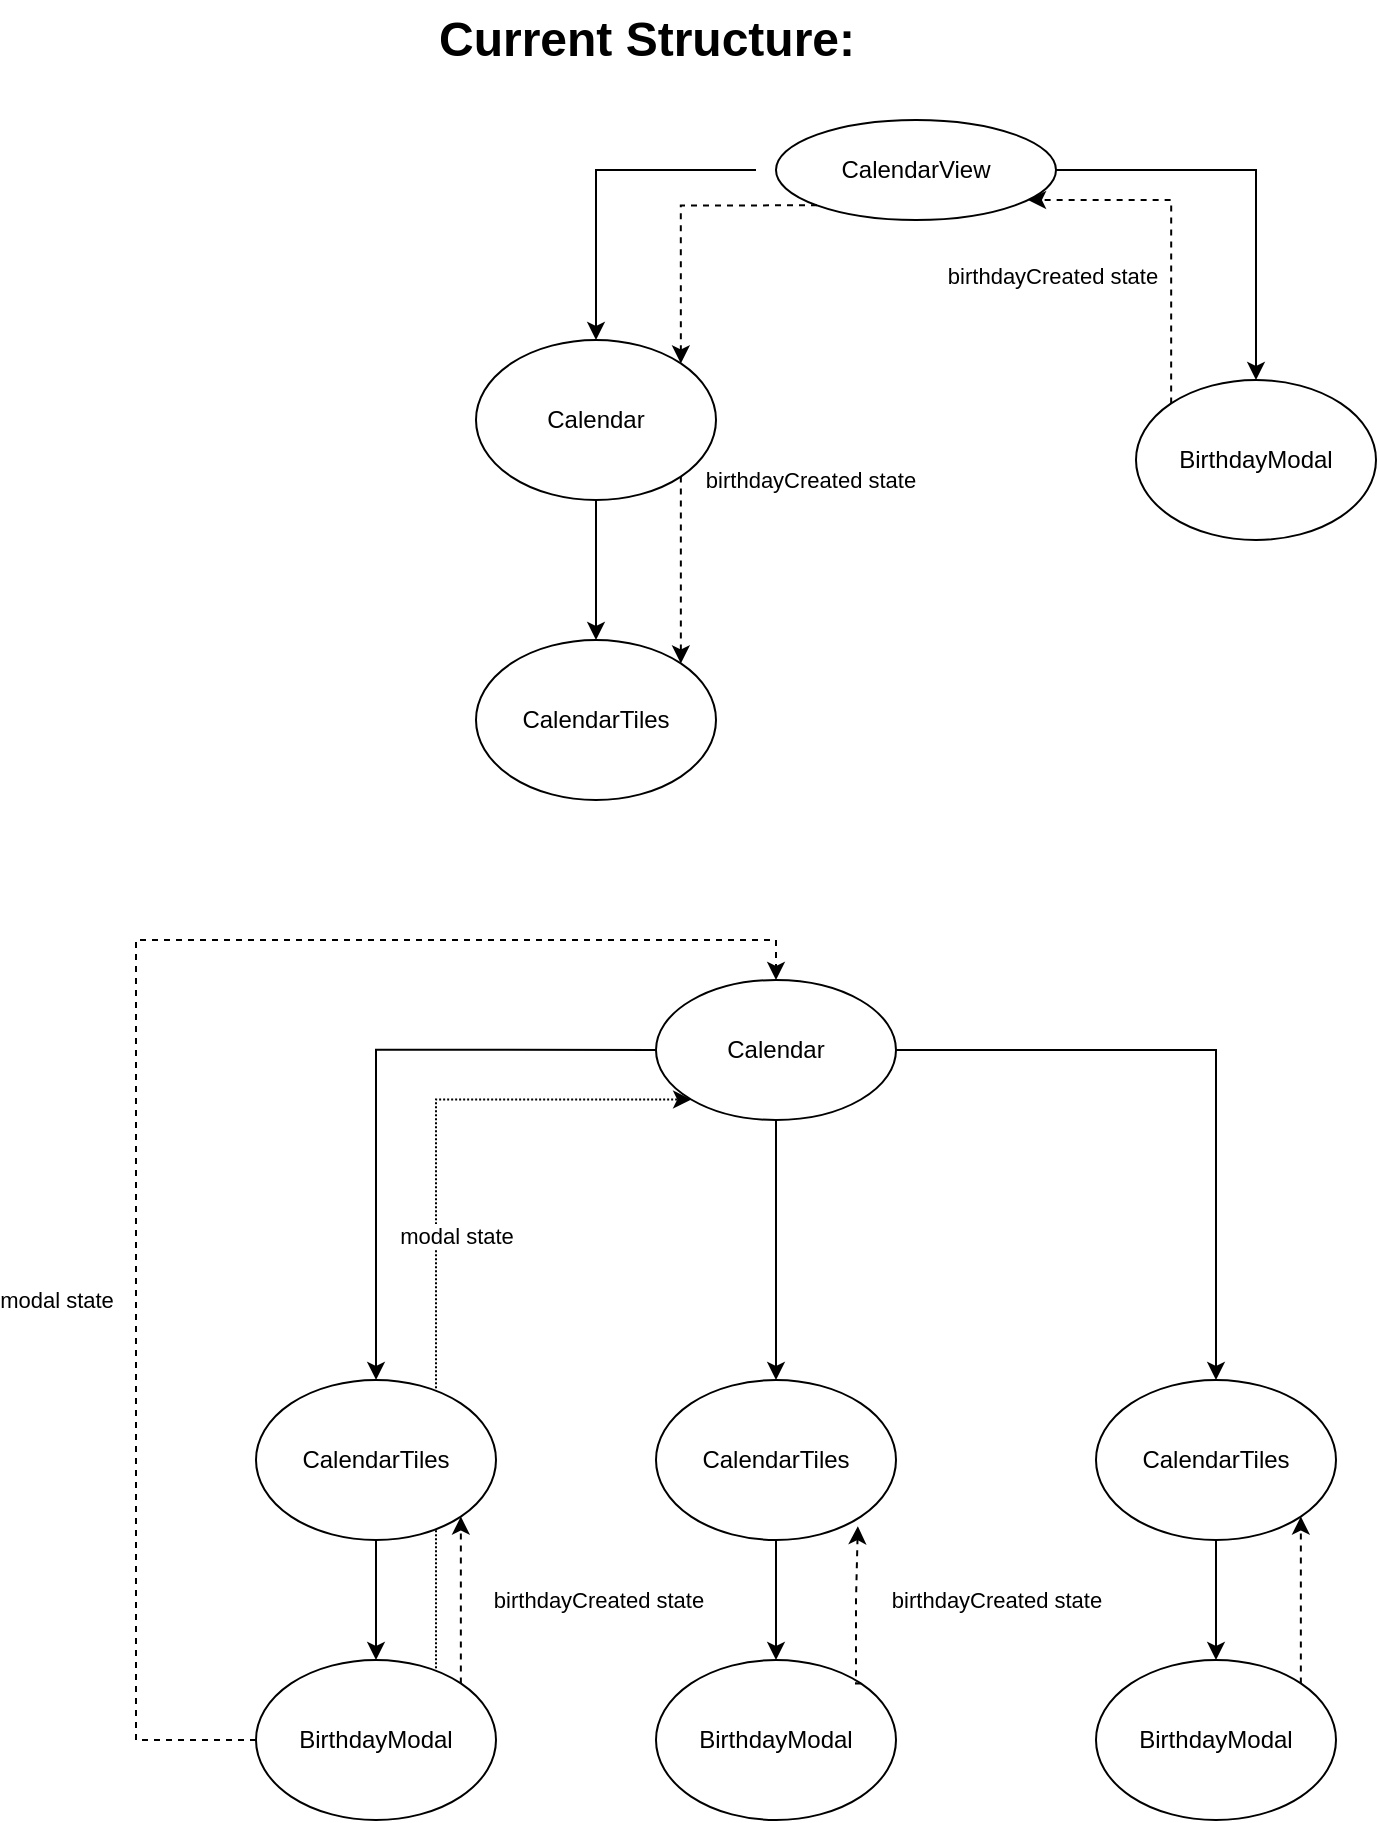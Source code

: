 <mxfile version="24.7.0" type="device">
  <diagram name="Page-1" id="VvEjOUvaLnnVLo2tN-xd">
    <mxGraphModel dx="1972" dy="651" grid="1" gridSize="10" guides="1" tooltips="1" connect="1" arrows="1" fold="1" page="1" pageScale="1" pageWidth="850" pageHeight="1100" math="0" shadow="0">
      <root>
        <mxCell id="0" />
        <mxCell id="1" parent="0" />
        <mxCell id="AU5U2kqtZq918F_KihSC-2" style="edgeStyle=orthogonalEdgeStyle;rounded=0;orthogonalLoop=1;jettySize=auto;html=1;" edge="1" parent="1" target="AU5U2kqtZq918F_KihSC-3">
          <mxGeometry relative="1" as="geometry">
            <mxPoint x="120" y="180" as="targetPoint" />
            <mxPoint x="150" y="105" as="sourcePoint" />
            <Array as="points">
              <mxPoint x="70" y="105" />
            </Array>
          </mxGeometry>
        </mxCell>
        <mxCell id="AU5U2kqtZq918F_KihSC-5" style="edgeStyle=orthogonalEdgeStyle;rounded=0;orthogonalLoop=1;jettySize=auto;html=1;" edge="1" parent="1" source="AU5U2kqtZq918F_KihSC-1" target="AU5U2kqtZq918F_KihSC-4">
          <mxGeometry relative="1" as="geometry" />
        </mxCell>
        <mxCell id="AU5U2kqtZq918F_KihSC-1" value="CalendarView" style="ellipse;whiteSpace=wrap;html=1;" vertex="1" parent="1">
          <mxGeometry x="160" y="80" width="140" height="50" as="geometry" />
        </mxCell>
        <mxCell id="AU5U2kqtZq918F_KihSC-7" value="" style="edgeStyle=orthogonalEdgeStyle;rounded=0;orthogonalLoop=1;jettySize=auto;html=1;" edge="1" parent="1" source="AU5U2kqtZq918F_KihSC-3" target="AU5U2kqtZq918F_KihSC-6">
          <mxGeometry relative="1" as="geometry" />
        </mxCell>
        <mxCell id="AU5U2kqtZq918F_KihSC-25" style="edgeStyle=orthogonalEdgeStyle;rounded=0;orthogonalLoop=1;jettySize=auto;html=1;exitX=1;exitY=1;exitDx=0;exitDy=0;entryX=1;entryY=0;entryDx=0;entryDy=0;dashed=1;" edge="1" parent="1" source="AU5U2kqtZq918F_KihSC-3" target="AU5U2kqtZq918F_KihSC-6">
          <mxGeometry relative="1" as="geometry" />
        </mxCell>
        <mxCell id="AU5U2kqtZq918F_KihSC-3" value="Calendar" style="ellipse;whiteSpace=wrap;html=1;" vertex="1" parent="1">
          <mxGeometry x="10" y="190" width="120" height="80" as="geometry" />
        </mxCell>
        <mxCell id="AU5U2kqtZq918F_KihSC-20" style="edgeStyle=orthogonalEdgeStyle;rounded=0;orthogonalLoop=1;jettySize=auto;html=1;exitX=0;exitY=0;exitDx=0;exitDy=0;dashed=1;" edge="1" parent="1" source="AU5U2kqtZq918F_KihSC-4" target="AU5U2kqtZq918F_KihSC-1">
          <mxGeometry relative="1" as="geometry">
            <Array as="points">
              <mxPoint x="358" y="120" />
            </Array>
          </mxGeometry>
        </mxCell>
        <mxCell id="AU5U2kqtZq918F_KihSC-21" value="birthdayCreated state" style="edgeLabel;html=1;align=center;verticalAlign=middle;resizable=0;points=[];" vertex="1" connectable="0" parent="AU5U2kqtZq918F_KihSC-20">
          <mxGeometry x="0.036" y="2" relative="1" as="geometry">
            <mxPoint x="-58" y="26" as="offset" />
          </mxGeometry>
        </mxCell>
        <mxCell id="AU5U2kqtZq918F_KihSC-4" value="BirthdayModal" style="ellipse;whiteSpace=wrap;html=1;" vertex="1" parent="1">
          <mxGeometry x="340" y="210" width="120" height="80" as="geometry" />
        </mxCell>
        <mxCell id="AU5U2kqtZq918F_KihSC-6" value="CalendarTiles" style="ellipse;whiteSpace=wrap;html=1;" vertex="1" parent="1">
          <mxGeometry x="10" y="340" width="120" height="80" as="geometry" />
        </mxCell>
        <mxCell id="AU5U2kqtZq918F_KihSC-33" style="edgeStyle=orthogonalEdgeStyle;rounded=0;orthogonalLoop=1;jettySize=auto;html=1;exitX=0.5;exitY=1;exitDx=0;exitDy=0;" edge="1" parent="1" source="AU5U2kqtZq918F_KihSC-12" target="AU5U2kqtZq918F_KihSC-32">
          <mxGeometry relative="1" as="geometry" />
        </mxCell>
        <mxCell id="AU5U2kqtZq918F_KihSC-37" style="edgeStyle=orthogonalEdgeStyle;rounded=0;orthogonalLoop=1;jettySize=auto;html=1;exitX=1;exitY=0.5;exitDx=0;exitDy=0;entryX=0.5;entryY=0;entryDx=0;entryDy=0;" edge="1" parent="1" source="AU5U2kqtZq918F_KihSC-12" target="AU5U2kqtZq918F_KihSC-36">
          <mxGeometry relative="1" as="geometry" />
        </mxCell>
        <mxCell id="AU5U2kqtZq918F_KihSC-12" value="Calendar" style="ellipse;whiteSpace=wrap;html=1;" vertex="1" parent="1">
          <mxGeometry x="100" y="510" width="120" height="70" as="geometry" />
        </mxCell>
        <mxCell id="AU5U2kqtZq918F_KihSC-46" style="edgeStyle=orthogonalEdgeStyle;rounded=0;orthogonalLoop=1;jettySize=auto;html=1;entryX=0.5;entryY=0;entryDx=0;entryDy=0;dashed=1;" edge="1" parent="1" source="AU5U2kqtZq918F_KihSC-13" target="AU5U2kqtZq918F_KihSC-12">
          <mxGeometry relative="1" as="geometry">
            <Array as="points">
              <mxPoint x="-160" y="890" />
              <mxPoint x="-160" y="490" />
              <mxPoint x="160" y="490" />
            </Array>
          </mxGeometry>
        </mxCell>
        <mxCell id="AU5U2kqtZq918F_KihSC-47" value="modal state" style="edgeLabel;html=1;align=center;verticalAlign=middle;resizable=0;points=[];" vertex="1" connectable="0" parent="AU5U2kqtZq918F_KihSC-46">
          <mxGeometry x="-0.035" relative="1" as="geometry">
            <mxPoint x="-40" y="106" as="offset" />
          </mxGeometry>
        </mxCell>
        <mxCell id="AU5U2kqtZq918F_KihSC-50" style="edgeStyle=orthogonalEdgeStyle;rounded=0;orthogonalLoop=1;jettySize=auto;html=1;exitX=1;exitY=0;exitDx=0;exitDy=0;entryX=0;entryY=1;entryDx=0;entryDy=0;dashed=1;dashPattern=1 1;" edge="1" parent="1" source="AU5U2kqtZq918F_KihSC-13" target="AU5U2kqtZq918F_KihSC-12">
          <mxGeometry relative="1" as="geometry">
            <mxPoint x="2.118" y="590" as="targetPoint" />
            <Array as="points">
              <mxPoint x="-10" y="862" />
              <mxPoint x="-10" y="569" />
            </Array>
          </mxGeometry>
        </mxCell>
        <mxCell id="AU5U2kqtZq918F_KihSC-51" value="modal state" style="edgeLabel;html=1;align=center;verticalAlign=middle;resizable=0;points=[];" vertex="1" connectable="0" parent="AU5U2kqtZq918F_KihSC-50">
          <mxGeometry x="0.092" y="-2" relative="1" as="geometry">
            <mxPoint x="8" as="offset" />
          </mxGeometry>
        </mxCell>
        <mxCell id="AU5U2kqtZq918F_KihSC-13" value="BirthdayModal" style="ellipse;whiteSpace=wrap;html=1;" vertex="1" parent="1">
          <mxGeometry x="-100" y="850" width="120" height="80" as="geometry" />
        </mxCell>
        <mxCell id="AU5U2kqtZq918F_KihSC-15" style="edgeStyle=orthogonalEdgeStyle;rounded=0;orthogonalLoop=1;jettySize=auto;html=1;" edge="1" parent="1" source="AU5U2kqtZq918F_KihSC-14" target="AU5U2kqtZq918F_KihSC-13">
          <mxGeometry relative="1" as="geometry" />
        </mxCell>
        <mxCell id="AU5U2kqtZq918F_KihSC-14" value="CalendarTiles" style="ellipse;whiteSpace=wrap;html=1;" vertex="1" parent="1">
          <mxGeometry x="-100" y="710" width="120" height="80" as="geometry" />
        </mxCell>
        <mxCell id="AU5U2kqtZq918F_KihSC-22" style="edgeStyle=orthogonalEdgeStyle;rounded=0;orthogonalLoop=1;jettySize=auto;html=1;exitX=0;exitY=1;exitDx=0;exitDy=0;entryX=1;entryY=0;entryDx=0;entryDy=0;dashed=1;" edge="1" parent="1" source="AU5U2kqtZq918F_KihSC-1" target="AU5U2kqtZq918F_KihSC-3">
          <mxGeometry relative="1" as="geometry" />
        </mxCell>
        <mxCell id="AU5U2kqtZq918F_KihSC-23" value="birthdayCreated state" style="edgeLabel;html=1;align=center;verticalAlign=middle;resizable=0;points=[];" vertex="1" connectable="0" parent="AU5U2kqtZq918F_KihSC-22">
          <mxGeometry x="-0.166" y="4" relative="1" as="geometry">
            <mxPoint x="58" y="133" as="offset" />
          </mxGeometry>
        </mxCell>
        <mxCell id="AU5U2kqtZq918F_KihSC-26" value="&lt;font style=&quot;font-size: 24px;&quot;&gt;&lt;b&gt;Current Structure:&lt;/b&gt;&lt;/font&gt;" style="text;html=1;align=center;verticalAlign=middle;resizable=0;points=[];autosize=1;strokeColor=none;fillColor=none;" vertex="1" parent="1">
          <mxGeometry x="-20" y="20" width="230" height="40" as="geometry" />
        </mxCell>
        <mxCell id="AU5U2kqtZq918F_KihSC-27" style="edgeStyle=orthogonalEdgeStyle;rounded=0;orthogonalLoop=1;jettySize=auto;html=1;exitX=0;exitY=1;exitDx=0;exitDy=0;entryX=0.395;entryY=0.01;entryDx=0;entryDy=0;entryPerimeter=0;strokeColor=none;movable=0;resizable=0;rotatable=0;deletable=0;editable=0;locked=1;connectable=0;" edge="1" parent="1" source="AU5U2kqtZq918F_KihSC-12" target="AU5U2kqtZq918F_KihSC-14">
          <mxGeometry relative="1" as="geometry" />
        </mxCell>
        <mxCell id="AU5U2kqtZq918F_KihSC-28" style="edgeStyle=orthogonalEdgeStyle;rounded=0;orthogonalLoop=1;jettySize=auto;html=1;entryX=0.5;entryY=0;entryDx=0;entryDy=0;" edge="1" parent="1">
          <mxGeometry relative="1" as="geometry">
            <mxPoint x="100" y="544.94" as="sourcePoint" />
            <mxPoint x="-40" y="709.94" as="targetPoint" />
            <Array as="points">
              <mxPoint x="-40" y="545" />
            </Array>
          </mxGeometry>
        </mxCell>
        <mxCell id="AU5U2kqtZq918F_KihSC-35" style="edgeStyle=orthogonalEdgeStyle;rounded=0;orthogonalLoop=1;jettySize=auto;html=1;exitX=0.5;exitY=1;exitDx=0;exitDy=0;entryX=0.5;entryY=0;entryDx=0;entryDy=0;" edge="1" parent="1" source="AU5U2kqtZq918F_KihSC-32" target="AU5U2kqtZq918F_KihSC-34">
          <mxGeometry relative="1" as="geometry" />
        </mxCell>
        <mxCell id="AU5U2kqtZq918F_KihSC-32" value="CalendarTiles" style="ellipse;whiteSpace=wrap;html=1;" vertex="1" parent="1">
          <mxGeometry x="100" y="710" width="120" height="80" as="geometry" />
        </mxCell>
        <mxCell id="AU5U2kqtZq918F_KihSC-34" value="BirthdayModal" style="ellipse;whiteSpace=wrap;html=1;" vertex="1" parent="1">
          <mxGeometry x="100" y="850" width="120" height="80" as="geometry" />
        </mxCell>
        <mxCell id="AU5U2kqtZq918F_KihSC-39" style="edgeStyle=orthogonalEdgeStyle;rounded=0;orthogonalLoop=1;jettySize=auto;html=1;exitX=0.5;exitY=1;exitDx=0;exitDy=0;entryX=0.5;entryY=0;entryDx=0;entryDy=0;" edge="1" parent="1" source="AU5U2kqtZq918F_KihSC-36" target="AU5U2kqtZq918F_KihSC-38">
          <mxGeometry relative="1" as="geometry" />
        </mxCell>
        <mxCell id="AU5U2kqtZq918F_KihSC-36" value="CalendarTiles" style="ellipse;whiteSpace=wrap;html=1;" vertex="1" parent="1">
          <mxGeometry x="320" y="710" width="120" height="80" as="geometry" />
        </mxCell>
        <mxCell id="AU5U2kqtZq918F_KihSC-45" style="edgeStyle=orthogonalEdgeStyle;rounded=0;orthogonalLoop=1;jettySize=auto;html=1;exitX=1;exitY=0;exitDx=0;exitDy=0;entryX=1;entryY=1;entryDx=0;entryDy=0;dashed=1;" edge="1" parent="1" source="AU5U2kqtZq918F_KihSC-38" target="AU5U2kqtZq918F_KihSC-36">
          <mxGeometry relative="1" as="geometry" />
        </mxCell>
        <mxCell id="AU5U2kqtZq918F_KihSC-38" value="BirthdayModal" style="ellipse;whiteSpace=wrap;html=1;" vertex="1" parent="1">
          <mxGeometry x="320" y="850" width="120" height="80" as="geometry" />
        </mxCell>
        <mxCell id="AU5U2kqtZq918F_KihSC-40" style="edgeStyle=orthogonalEdgeStyle;rounded=0;orthogonalLoop=1;jettySize=auto;html=1;exitX=1;exitY=1;exitDx=0;exitDy=0;" edge="1" parent="1" source="AU5U2kqtZq918F_KihSC-14">
          <mxGeometry relative="1" as="geometry">
            <mxPoint x="2" y="778" as="targetPoint" />
          </mxGeometry>
        </mxCell>
        <mxCell id="AU5U2kqtZq918F_KihSC-41" style="edgeStyle=orthogonalEdgeStyle;rounded=0;orthogonalLoop=1;jettySize=auto;html=1;exitX=1;exitY=0;exitDx=0;exitDy=0;dashed=1;entryX=1;entryY=1;entryDx=0;entryDy=0;" edge="1" parent="1" source="AU5U2kqtZq918F_KihSC-13" target="AU5U2kqtZq918F_KihSC-14">
          <mxGeometry relative="1" as="geometry">
            <mxPoint x="2" y="784" as="targetPoint" />
          </mxGeometry>
        </mxCell>
        <mxCell id="AU5U2kqtZq918F_KihSC-42" value="birthdayCreated state" style="edgeLabel;html=1;align=center;verticalAlign=middle;resizable=0;points=[];" vertex="1" connectable="0" parent="AU5U2kqtZq918F_KihSC-41">
          <mxGeometry x="0.005" y="-1" relative="1" as="geometry">
            <mxPoint x="67" as="offset" />
          </mxGeometry>
        </mxCell>
        <mxCell id="AU5U2kqtZq918F_KihSC-43" value="birthdayCreated state" style="edgeLabel;html=1;align=center;verticalAlign=middle;resizable=0;points=[];" vertex="1" connectable="0" parent="1">
          <mxGeometry x="270.005" y="819.995" as="geometry" />
        </mxCell>
        <mxCell id="AU5U2kqtZq918F_KihSC-44" style="edgeStyle=orthogonalEdgeStyle;rounded=0;orthogonalLoop=1;jettySize=auto;html=1;exitX=1;exitY=0;exitDx=0;exitDy=0;entryX=0.841;entryY=0.914;entryDx=0;entryDy=0;entryPerimeter=0;dashed=1;" edge="1" parent="1" source="AU5U2kqtZq918F_KihSC-34" target="AU5U2kqtZq918F_KihSC-32">
          <mxGeometry relative="1" as="geometry">
            <Array as="points">
              <mxPoint x="200" y="862" />
              <mxPoint x="200" y="820" />
              <mxPoint x="201" y="820" />
            </Array>
          </mxGeometry>
        </mxCell>
      </root>
    </mxGraphModel>
  </diagram>
</mxfile>
